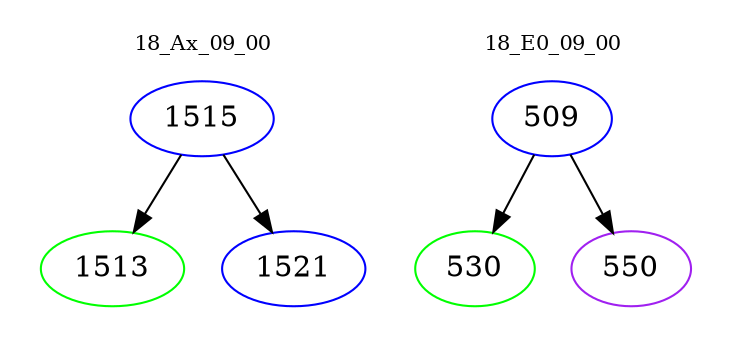 digraph{
subgraph cluster_0 {
color = white
label = "18_Ax_09_00";
fontsize=10;
T0_1515 [label="1515", color="blue"]
T0_1515 -> T0_1513 [color="black"]
T0_1513 [label="1513", color="green"]
T0_1515 -> T0_1521 [color="black"]
T0_1521 [label="1521", color="blue"]
}
subgraph cluster_1 {
color = white
label = "18_E0_09_00";
fontsize=10;
T1_509 [label="509", color="blue"]
T1_509 -> T1_530 [color="black"]
T1_530 [label="530", color="green"]
T1_509 -> T1_550 [color="black"]
T1_550 [label="550", color="purple"]
}
}
